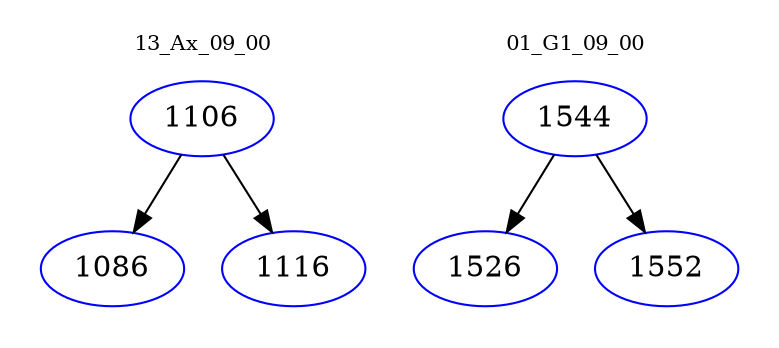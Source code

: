 digraph{
subgraph cluster_0 {
color = white
label = "13_Ax_09_00";
fontsize=10;
T0_1106 [label="1106", color="blue"]
T0_1106 -> T0_1086 [color="black"]
T0_1086 [label="1086", color="blue"]
T0_1106 -> T0_1116 [color="black"]
T0_1116 [label="1116", color="blue"]
}
subgraph cluster_1 {
color = white
label = "01_G1_09_00";
fontsize=10;
T1_1544 [label="1544", color="blue"]
T1_1544 -> T1_1526 [color="black"]
T1_1526 [label="1526", color="blue"]
T1_1544 -> T1_1552 [color="black"]
T1_1552 [label="1552", color="blue"]
}
}
